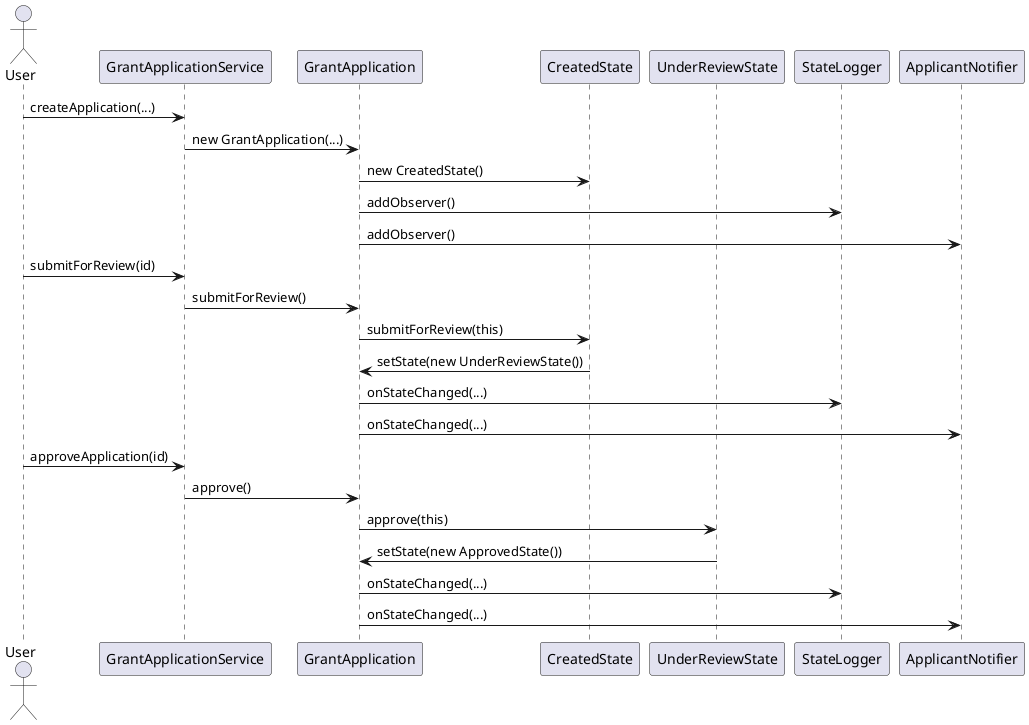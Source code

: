 @startuml StatePatternSequence

actor User
participant GrantApplicationService
participant GrantApplication
participant CreatedState
participant UnderReviewState
participant StateLogger
participant ApplicantNotifier

User -> GrantApplicationService : createApplication(...)
GrantApplicationService -> GrantApplication : new GrantApplication(...)
GrantApplication -> CreatedState : new CreatedState()
GrantApplication -> StateLogger : addObserver()
GrantApplication -> ApplicantNotifier : addObserver()

User -> GrantApplicationService : submitForReview(id)
GrantApplicationService -> GrantApplication : submitForReview()
GrantApplication -> CreatedState : submitForReview(this)
CreatedState -> GrantApplication : setState(new UnderReviewState())
GrantApplication -> StateLogger : onStateChanged(...)
GrantApplication -> ApplicantNotifier : onStateChanged(...)

User -> GrantApplicationService : approveApplication(id)
GrantApplicationService -> GrantApplication : approve()
GrantApplication -> UnderReviewState : approve(this)
UnderReviewState -> GrantApplication : setState(new ApprovedState())
GrantApplication -> StateLogger : onStateChanged(...)
GrantApplication -> ApplicantNotifier : onStateChanged(...)

@enduml
